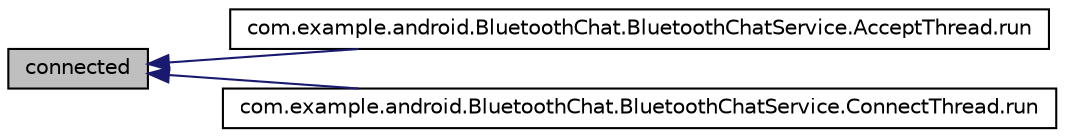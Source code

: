 digraph G
{
  edge [fontname="Helvetica",fontsize="10",labelfontname="Helvetica",labelfontsize="10"];
  node [fontname="Helvetica",fontsize="10",shape=record];
  rankdir="LR";
  Node1 [label="connected",height=0.2,width=0.4,color="black", fillcolor="grey75", style="filled" fontcolor="black"];
  Node1 -> Node2 [dir="back",color="midnightblue",fontsize="10",style="solid",fontname="Helvetica"];
  Node2 [label="com.example.android.BluetoothChat.BluetoothChatService.AcceptThread.run",height=0.2,width=0.4,color="black", fillcolor="white", style="filled",URL="$classcom_1_1example_1_1android_1_1_bluetooth_chat_1_1_bluetooth_chat_service_1_1_accept_thread.html#a13a43e6d814de94978c515cb084873b1"];
  Node1 -> Node3 [dir="back",color="midnightblue",fontsize="10",style="solid",fontname="Helvetica"];
  Node3 [label="com.example.android.BluetoothChat.BluetoothChatService.ConnectThread.run",height=0.2,width=0.4,color="black", fillcolor="white", style="filled",URL="$classcom_1_1example_1_1android_1_1_bluetooth_chat_1_1_bluetooth_chat_service_1_1_connect_thread.html#a13a43e6d814de94978c515cb084873b1"];
}
